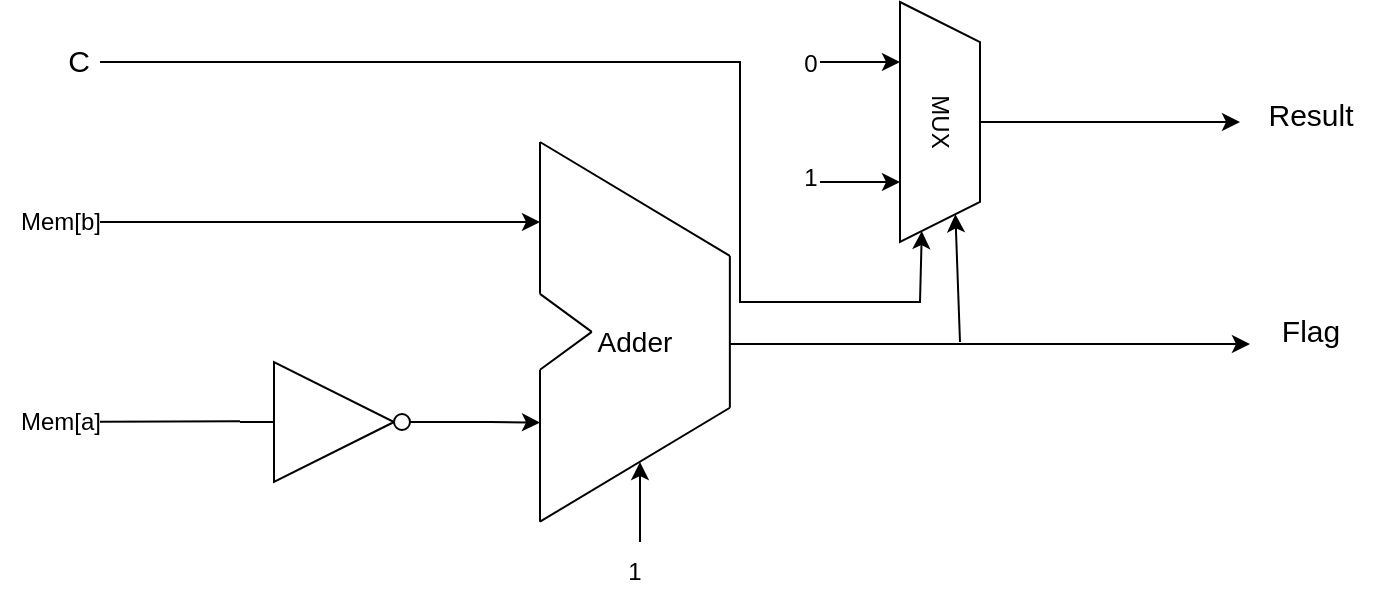 <mxfile version="20.5.1" type="device"><diagram id="gT7YGnoCZI_s-KhZUbTY" name="Page-1"><mxGraphModel dx="981" dy="488" grid="1" gridSize="10" guides="1" tooltips="1" connect="1" arrows="1" fold="1" page="1" pageScale="1" pageWidth="827" pageHeight="1169" math="0" shadow="0"><root><mxCell id="0"/><mxCell id="1" parent="0"/><mxCell id="9HCXCwjwmVTNiXWPG2-n-1" value="&#10;&#10;&#10;&#10;&#10;Adder" style="group;fontSize=14;" vertex="1" connectable="0" parent="1"><mxGeometry x="420" y="220" width="94.932" height="189.831" as="geometry"/></mxCell><mxCell id="9HCXCwjwmVTNiXWPG2-n-2" value="" style="endArrow=none;html=1;rounded=0;jumpSize=4;" edge="1" parent="9HCXCwjwmVTNiXWPG2-n-1"><mxGeometry width="50" height="50" relative="1" as="geometry"><mxPoint y="75.932" as="sourcePoint"/><mxPoint as="targetPoint"/></mxGeometry></mxCell><mxCell id="9HCXCwjwmVTNiXWPG2-n-3" value="" style="endArrow=none;html=1;rounded=0;jumpSize=4;" edge="1" parent="9HCXCwjwmVTNiXWPG2-n-1"><mxGeometry width="50" height="50" relative="1" as="geometry"><mxPoint y="189.831" as="sourcePoint"/><mxPoint y="113.898" as="targetPoint"/></mxGeometry></mxCell><mxCell id="9HCXCwjwmVTNiXWPG2-n-4" value="" style="endArrow=none;html=1;rounded=0;jumpSize=4;" edge="1" parent="9HCXCwjwmVTNiXWPG2-n-1"><mxGeometry width="50" height="50" relative="1" as="geometry"><mxPoint x="94.932" y="56.949" as="sourcePoint"/><mxPoint as="targetPoint"/></mxGeometry></mxCell><mxCell id="9HCXCwjwmVTNiXWPG2-n-5" value="" style="endArrow=none;html=1;rounded=0;jumpSize=4;" edge="1" parent="9HCXCwjwmVTNiXWPG2-n-1"><mxGeometry width="50" height="50" relative="1" as="geometry"><mxPoint y="189.831" as="sourcePoint"/><mxPoint x="94.932" y="132.881" as="targetPoint"/></mxGeometry></mxCell><mxCell id="9HCXCwjwmVTNiXWPG2-n-6" value="" style="endArrow=none;html=1;rounded=0;jumpSize=4;" edge="1" parent="9HCXCwjwmVTNiXWPG2-n-1"><mxGeometry width="50" height="50" relative="1" as="geometry"><mxPoint x="25.89" y="94.915" as="sourcePoint"/><mxPoint y="75.932" as="targetPoint"/></mxGeometry></mxCell><mxCell id="9HCXCwjwmVTNiXWPG2-n-7" value="" style="endArrow=none;html=1;rounded=0;jumpSize=4;" edge="1" parent="9HCXCwjwmVTNiXWPG2-n-1"><mxGeometry width="50" height="50" relative="1" as="geometry"><mxPoint y="113.898" as="sourcePoint"/><mxPoint x="25.89" y="94.915" as="targetPoint"/></mxGeometry></mxCell><mxCell id="9HCXCwjwmVTNiXWPG2-n-8" value="" style="endArrow=none;html=1;rounded=0;jumpSize=4;" edge="1" parent="9HCXCwjwmVTNiXWPG2-n-1"><mxGeometry width="50" height="50" relative="1" as="geometry"><mxPoint x="94.932" y="132.881" as="sourcePoint"/><mxPoint x="94.932" y="56.949" as="targetPoint"/></mxGeometry></mxCell><mxCell id="9HCXCwjwmVTNiXWPG2-n-12" value="" style="endArrow=none;html=1;rounded=0;entryX=0;entryY=0.25;entryDx=0;entryDy=0;entryPerimeter=0;" edge="1" parent="1"><mxGeometry width="50" height="50" relative="1" as="geometry"><mxPoint x="200" y="359.83" as="sourcePoint"/><mxPoint x="270" y="359.66" as="targetPoint"/></mxGeometry></mxCell><mxCell id="9HCXCwjwmVTNiXWPG2-n-14" value="Mem[a]" style="text;html=1;align=center;verticalAlign=middle;resizable=0;points=[];autosize=1;strokeColor=none;fillColor=none;" vertex="1" parent="1"><mxGeometry x="150" y="345" width="60" height="30" as="geometry"/></mxCell><mxCell id="9HCXCwjwmVTNiXWPG2-n-15" value="" style="endArrow=classic;html=1;rounded=0;" edge="1" parent="1"><mxGeometry width="50" height="50" relative="1" as="geometry"><mxPoint x="200" y="260" as="sourcePoint"/><mxPoint x="420" y="260" as="targetPoint"/></mxGeometry></mxCell><mxCell id="9HCXCwjwmVTNiXWPG2-n-16" value="Mem[b]" style="text;html=1;align=center;verticalAlign=middle;resizable=0;points=[];autosize=1;strokeColor=none;fillColor=none;" vertex="1" parent="1"><mxGeometry x="150" y="245" width="60" height="30" as="geometry"/></mxCell><mxCell id="9HCXCwjwmVTNiXWPG2-n-18" style="edgeStyle=orthogonalEdgeStyle;rounded=0;orthogonalLoop=1;jettySize=auto;html=1;exitX=1;exitY=0.5;exitDx=0;exitDy=0;exitPerimeter=0;" edge="1" parent="1" source="9HCXCwjwmVTNiXWPG2-n-17"><mxGeometry relative="1" as="geometry"><mxPoint x="420" y="360.276" as="targetPoint"/></mxGeometry></mxCell><mxCell id="9HCXCwjwmVTNiXWPG2-n-17" value="" style="verticalLabelPosition=bottom;shadow=0;dashed=0;align=center;html=1;verticalAlign=top;shape=mxgraph.electrical.logic_gates.inverter_2" vertex="1" parent="1"><mxGeometry x="270" y="330" width="100" height="60" as="geometry"/></mxCell><mxCell id="9HCXCwjwmVTNiXWPG2-n-19" value="" style="endArrow=classic;html=1;rounded=0;" edge="1" parent="1"><mxGeometry width="50" height="50" relative="1" as="geometry"><mxPoint x="470" y="420" as="sourcePoint"/><mxPoint x="470" y="380" as="targetPoint"/></mxGeometry></mxCell><mxCell id="9HCXCwjwmVTNiXWPG2-n-20" value="1" style="text;html=1;align=center;verticalAlign=middle;resizable=0;points=[];autosize=1;strokeColor=none;fillColor=none;" vertex="1" parent="1"><mxGeometry x="452.47" y="420" width="30" height="30" as="geometry"/></mxCell><mxCell id="9HCXCwjwmVTNiXWPG2-n-21" value="MUX" style="shape=trapezoid;perimeter=trapezoidPerimeter;whiteSpace=wrap;html=1;fixedSize=1;rotation=90;" vertex="1" parent="1"><mxGeometry x="560" y="190" width="120" height="40" as="geometry"/></mxCell><mxCell id="9HCXCwjwmVTNiXWPG2-n-22" value="" style="endArrow=classic;html=1;rounded=0;entryX=1;entryY=0.75;entryDx=0;entryDy=0;" edge="1" parent="1" target="9HCXCwjwmVTNiXWPG2-n-21"><mxGeometry width="50" height="50" relative="1" as="geometry"><mxPoint x="200" y="180" as="sourcePoint"/><mxPoint x="440" y="340" as="targetPoint"/><Array as="points"><mxPoint x="520" y="180"/><mxPoint x="520" y="300"/><mxPoint x="610" y="300"/></Array></mxGeometry></mxCell><mxCell id="9HCXCwjwmVTNiXWPG2-n-23" value="&lt;font style=&quot;font-size: 15px;&quot;&gt;C&lt;/font&gt;" style="text;html=1;align=center;verticalAlign=middle;resizable=0;points=[];autosize=1;strokeColor=none;fillColor=none;" vertex="1" parent="1"><mxGeometry x="174" y="164" width="30" height="30" as="geometry"/></mxCell><mxCell id="9HCXCwjwmVTNiXWPG2-n-24" value="" style="endArrow=classic;html=1;rounded=0;" edge="1" parent="1"><mxGeometry width="50" height="50" relative="1" as="geometry"><mxPoint x="515" y="321" as="sourcePoint"/><mxPoint x="775" y="321" as="targetPoint"/></mxGeometry></mxCell><mxCell id="9HCXCwjwmVTNiXWPG2-n-25" value="" style="endArrow=classic;html=1;rounded=0;entryX=1;entryY=0.25;entryDx=0;entryDy=0;" edge="1" parent="1" target="9HCXCwjwmVTNiXWPG2-n-21"><mxGeometry width="50" height="50" relative="1" as="geometry"><mxPoint x="630" y="320" as="sourcePoint"/><mxPoint x="440" y="340" as="targetPoint"/></mxGeometry></mxCell><mxCell id="9HCXCwjwmVTNiXWPG2-n-26" value="" style="endArrow=classic;html=1;rounded=0;entryX=0.25;entryY=1;entryDx=0;entryDy=0;" edge="1" parent="1" target="9HCXCwjwmVTNiXWPG2-n-21"><mxGeometry width="50" height="50" relative="1" as="geometry"><mxPoint x="560" y="180" as="sourcePoint"/><mxPoint x="440" y="340" as="targetPoint"/></mxGeometry></mxCell><mxCell id="9HCXCwjwmVTNiXWPG2-n-27" value="" style="endArrow=classic;html=1;rounded=0;entryX=0.25;entryY=1;entryDx=0;entryDy=0;" edge="1" parent="1"><mxGeometry width="50" height="50" relative="1" as="geometry"><mxPoint x="560" y="240" as="sourcePoint"/><mxPoint x="600" y="240" as="targetPoint"/></mxGeometry></mxCell><mxCell id="9HCXCwjwmVTNiXWPG2-n-28" value="0&lt;br&gt;&lt;br&gt;&lt;br&gt;&lt;br&gt;1" style="text;html=1;align=center;verticalAlign=middle;resizable=0;points=[];autosize=1;strokeColor=none;fillColor=none;" vertex="1" parent="1"><mxGeometry x="540" y="164" width="30" height="90" as="geometry"/></mxCell><mxCell id="9HCXCwjwmVTNiXWPG2-n-29" value="" style="endArrow=classic;html=1;rounded=0;" edge="1" parent="1" source="9HCXCwjwmVTNiXWPG2-n-21"><mxGeometry width="50" height="50" relative="1" as="geometry"><mxPoint x="390" y="360" as="sourcePoint"/><mxPoint x="770" y="210" as="targetPoint"/></mxGeometry></mxCell><mxCell id="9HCXCwjwmVTNiXWPG2-n-30" value="&lt;font style=&quot;font-size: 15px;&quot;&gt;Result&lt;br&gt;&lt;br&gt;&lt;br&gt;&lt;br&gt;&lt;br&gt;&lt;br&gt;Flag&lt;/font&gt;" style="text;html=1;align=center;verticalAlign=middle;resizable=0;points=[];autosize=1;strokeColor=none;fillColor=none;" vertex="1" parent="1"><mxGeometry x="770" y="190" width="70" height="140" as="geometry"/></mxCell></root></mxGraphModel></diagram></mxfile>